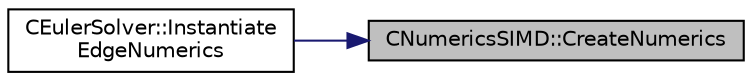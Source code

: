 digraph "CNumericsSIMD::CreateNumerics"
{
 // LATEX_PDF_SIZE
  edge [fontname="Helvetica",fontsize="10",labelfontname="Helvetica",labelfontsize="10"];
  node [fontname="Helvetica",fontsize="10",shape=record];
  rankdir="RL";
  Node1 [label="CNumericsSIMD::CreateNumerics",height=0.2,width=0.4,color="black", fillcolor="grey75", style="filled", fontcolor="black",tooltip="Factory method."];
  Node1 -> Node2 [dir="back",color="midnightblue",fontsize="10",style="solid",fontname="Helvetica"];
  Node2 [label="CEulerSolver::Instantiate\lEdgeNumerics",height=0.2,width=0.4,color="black", fillcolor="white", style="filled",URL="$classCEulerSolver.html#a64fcfc7c3ef67b87db6c629c756b7c0b",tooltip="Instantiate a SIMD numerics object."];
}
